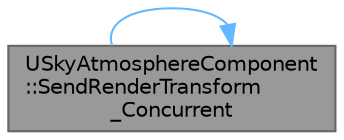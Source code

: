 digraph "USkyAtmosphereComponent::SendRenderTransform_Concurrent"
{
 // INTERACTIVE_SVG=YES
 // LATEX_PDF_SIZE
  bgcolor="transparent";
  edge [fontname=Helvetica,fontsize=10,labelfontname=Helvetica,labelfontsize=10];
  node [fontname=Helvetica,fontsize=10,shape=box,height=0.2,width=0.4];
  rankdir="RL";
  Node1 [id="Node000001",label="USkyAtmosphereComponent\l::SendRenderTransform\l_Concurrent",height=0.2,width=0.4,color="gray40", fillcolor="grey60", style="filled", fontcolor="black",tooltip="Called to send a transform update for this component to the rendering thread."];
  Node1 -> Node1 [id="edge1_Node000001_Node000001",dir="back",color="steelblue1",style="solid",tooltip=" "];
}
